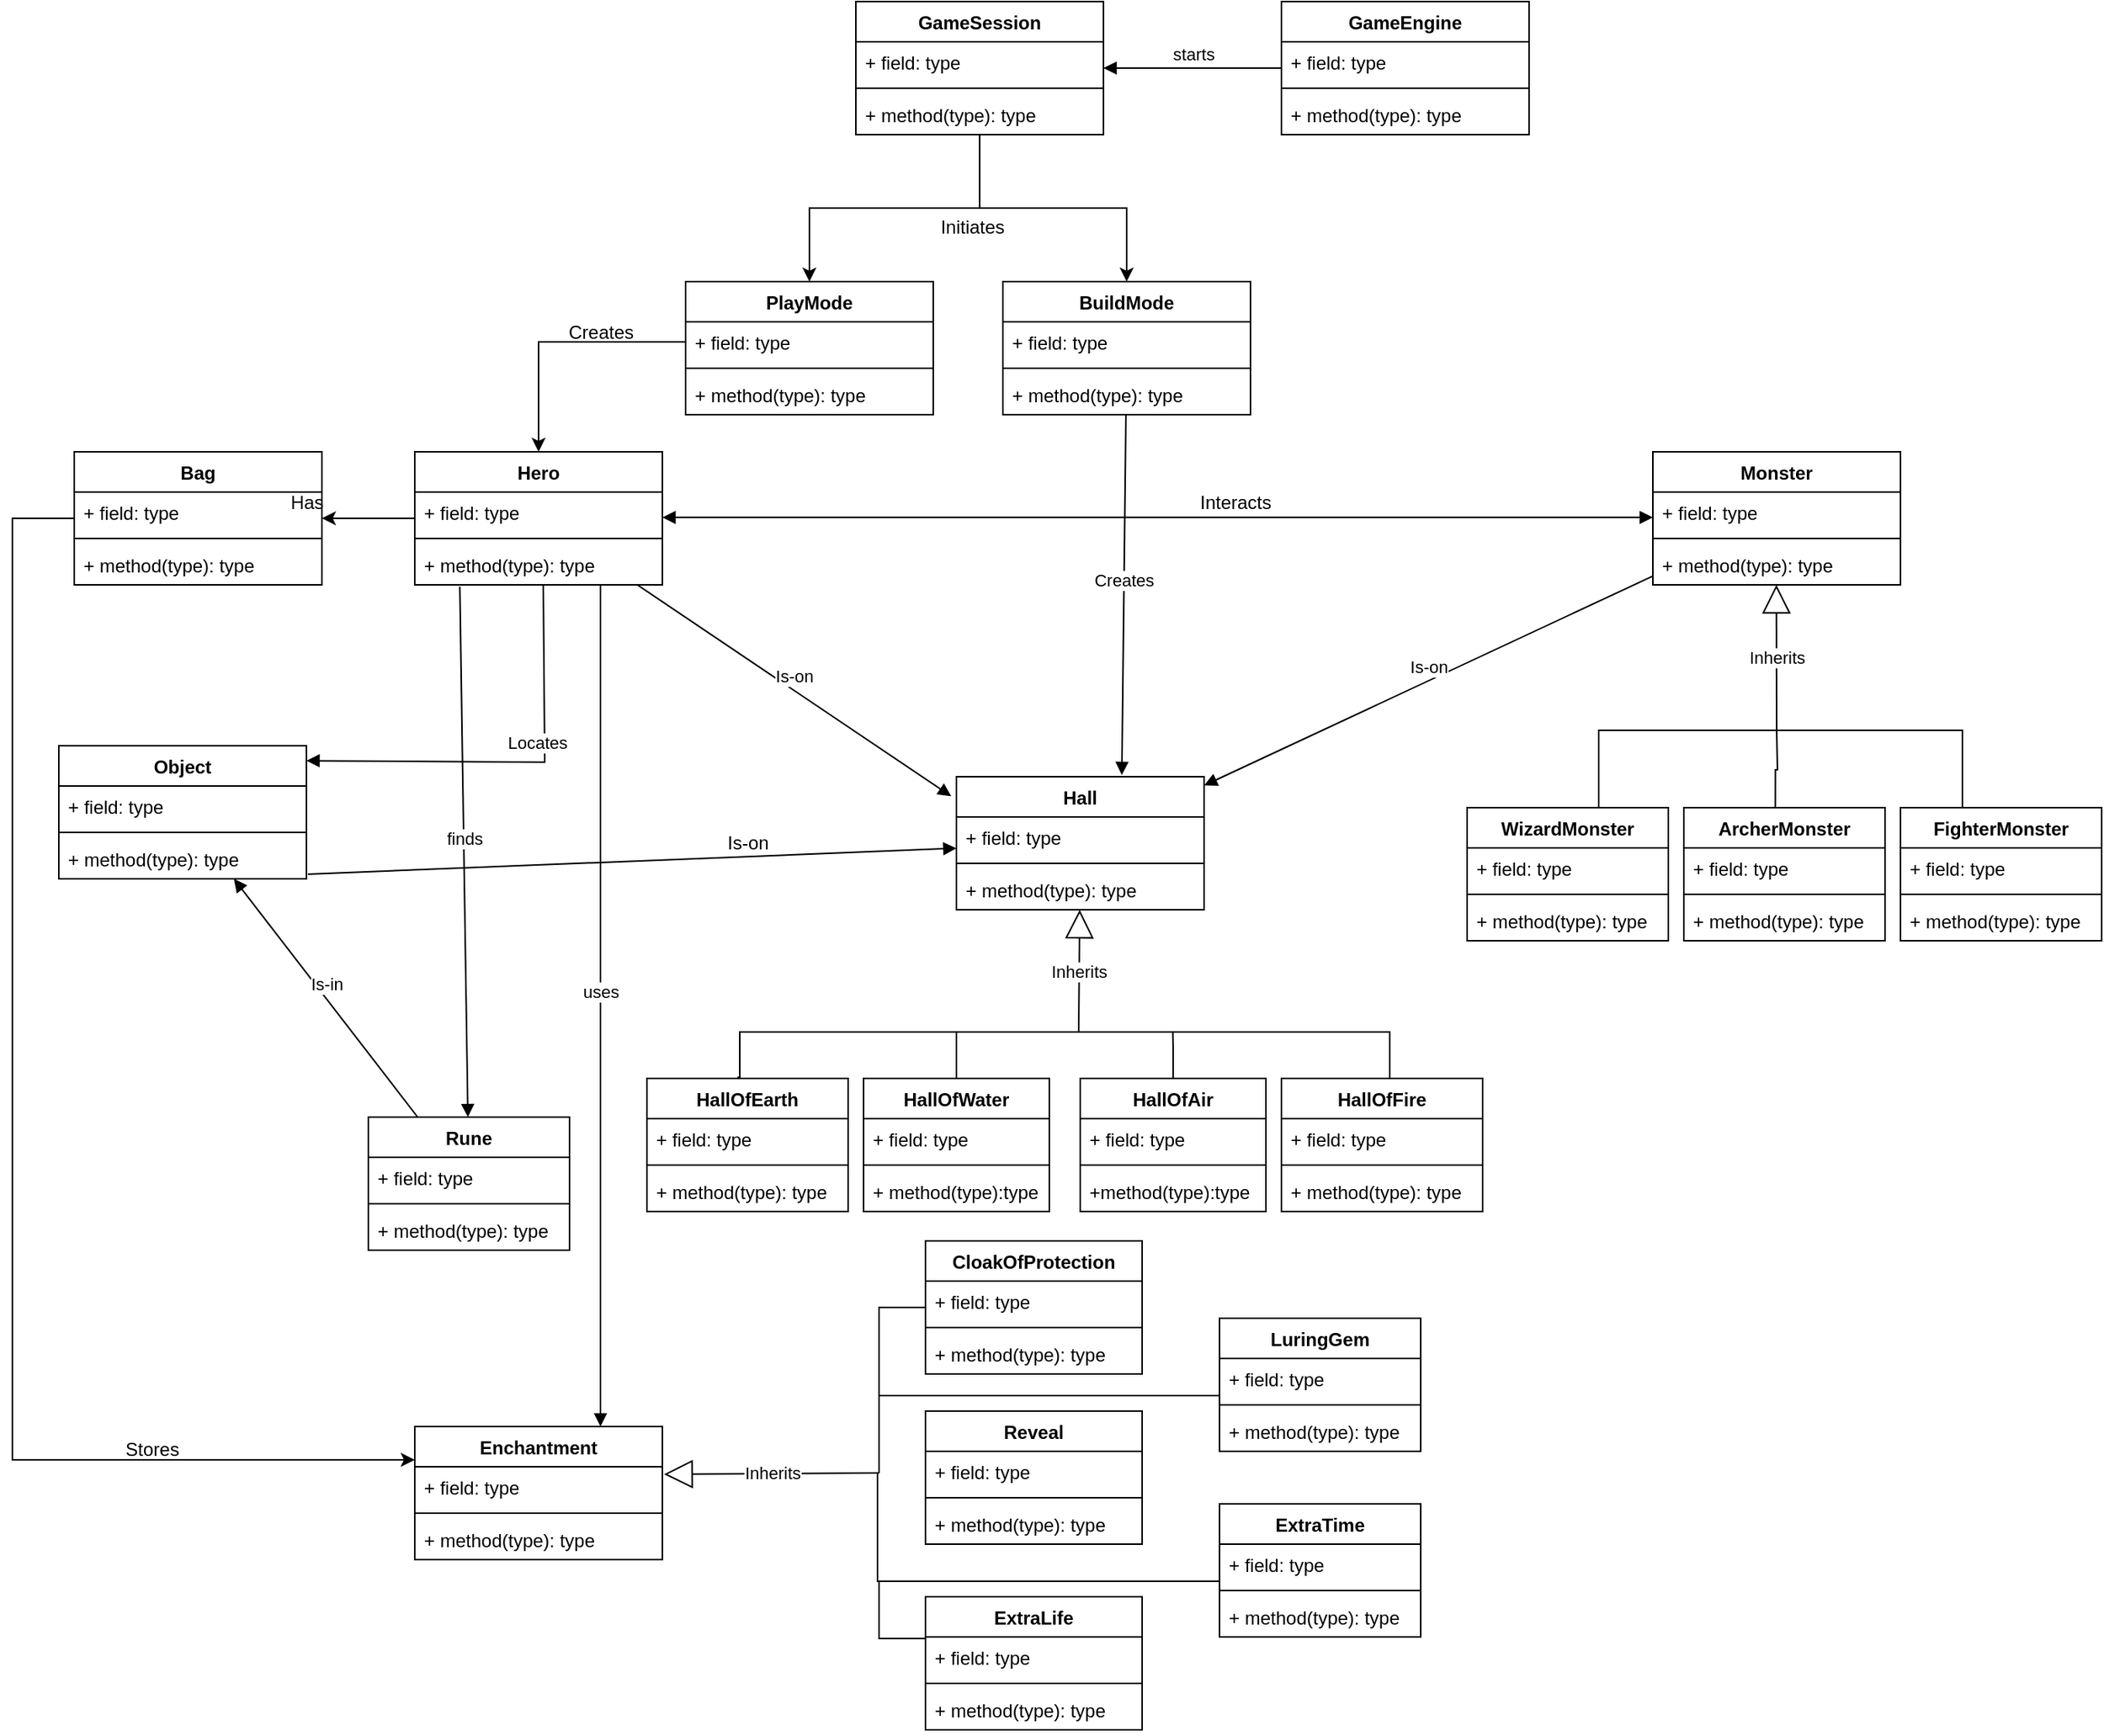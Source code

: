<mxfile version="25.0.1">
  <diagram name="Page-1" id="9f46799a-70d6-7492-0946-bef42562c5a5">
    <mxGraphModel dx="3375" dy="1892" grid="1" gridSize="10" guides="1" tooltips="1" connect="1" arrows="1" fold="1" page="1" pageScale="1" pageWidth="1100" pageHeight="850" background="none" math="0" shadow="0">
      <root>
        <mxCell id="0" />
        <mxCell id="1" parent="0" />
        <mxCell id="0LBr4oKYjyi-ZcPvjmem-1" value="GameEngine&lt;div&gt;&lt;br&gt;&lt;/div&gt;" style="swimlane;fontStyle=1;align=center;verticalAlign=top;childLayout=stackLayout;horizontal=1;startSize=26;horizontalStack=0;resizeParent=1;resizeParentMax=0;resizeLast=0;collapsible=1;marginBottom=0;whiteSpace=wrap;html=1;" parent="1" vertex="1">
          <mxGeometry x="600" y="-281" width="160" height="86" as="geometry" />
        </mxCell>
        <mxCell id="0LBr4oKYjyi-ZcPvjmem-2" value="+ field: type" style="text;strokeColor=none;fillColor=none;align=left;verticalAlign=top;spacingLeft=4;spacingRight=4;overflow=hidden;rotatable=0;points=[[0,0.5],[1,0.5]];portConstraint=eastwest;whiteSpace=wrap;html=1;" parent="0LBr4oKYjyi-ZcPvjmem-1" vertex="1">
          <mxGeometry y="26" width="160" height="26" as="geometry" />
        </mxCell>
        <mxCell id="0LBr4oKYjyi-ZcPvjmem-3" value="" style="line;strokeWidth=1;fillColor=none;align=left;verticalAlign=middle;spacingTop=-1;spacingLeft=3;spacingRight=3;rotatable=0;labelPosition=right;points=[];portConstraint=eastwest;strokeColor=inherit;" parent="0LBr4oKYjyi-ZcPvjmem-1" vertex="1">
          <mxGeometry y="52" width="160" height="8" as="geometry" />
        </mxCell>
        <mxCell id="0LBr4oKYjyi-ZcPvjmem-4" value="+ method(type): type" style="text;strokeColor=none;fillColor=none;align=left;verticalAlign=top;spacingLeft=4;spacingRight=4;overflow=hidden;rotatable=0;points=[[0,0.5],[1,0.5]];portConstraint=eastwest;whiteSpace=wrap;html=1;" parent="0LBr4oKYjyi-ZcPvjmem-1" vertex="1">
          <mxGeometry y="60" width="160" height="26" as="geometry" />
        </mxCell>
        <mxCell id="dYHW8AKivH5f2gwI4vHP-78" style="edgeStyle=orthogonalEdgeStyle;rounded=0;orthogonalLoop=1;jettySize=auto;html=1;" edge="1" parent="1" source="0LBr4oKYjyi-ZcPvjmem-5" target="dYHW8AKivH5f2gwI4vHP-74">
          <mxGeometry relative="1" as="geometry" />
        </mxCell>
        <mxCell id="0LBr4oKYjyi-ZcPvjmem-5" value="&lt;div&gt;GameSession&lt;/div&gt;&lt;div&gt;&lt;br&gt;&lt;/div&gt;" style="swimlane;fontStyle=1;align=center;verticalAlign=top;childLayout=stackLayout;horizontal=1;startSize=26;horizontalStack=0;resizeParent=1;resizeParentMax=0;resizeLast=0;collapsible=1;marginBottom=0;whiteSpace=wrap;html=1;" parent="1" vertex="1">
          <mxGeometry x="325" y="-281" width="160" height="86" as="geometry" />
        </mxCell>
        <mxCell id="0LBr4oKYjyi-ZcPvjmem-6" value="+ field: type" style="text;strokeColor=none;fillColor=none;align=left;verticalAlign=top;spacingLeft=4;spacingRight=4;overflow=hidden;rotatable=0;points=[[0,0.5],[1,0.5]];portConstraint=eastwest;whiteSpace=wrap;html=1;" parent="0LBr4oKYjyi-ZcPvjmem-5" vertex="1">
          <mxGeometry y="26" width="160" height="26" as="geometry" />
        </mxCell>
        <mxCell id="0LBr4oKYjyi-ZcPvjmem-7" value="" style="line;strokeWidth=1;fillColor=none;align=left;verticalAlign=middle;spacingTop=-1;spacingLeft=3;spacingRight=3;rotatable=0;labelPosition=right;points=[];portConstraint=eastwest;strokeColor=inherit;" parent="0LBr4oKYjyi-ZcPvjmem-5" vertex="1">
          <mxGeometry y="52" width="160" height="8" as="geometry" />
        </mxCell>
        <mxCell id="0LBr4oKYjyi-ZcPvjmem-8" value="+ method(type): type" style="text;strokeColor=none;fillColor=none;align=left;verticalAlign=top;spacingLeft=4;spacingRight=4;overflow=hidden;rotatable=0;points=[[0,0.5],[1,0.5]];portConstraint=eastwest;whiteSpace=wrap;html=1;" parent="0LBr4oKYjyi-ZcPvjmem-5" vertex="1">
          <mxGeometry y="60" width="160" height="26" as="geometry" />
        </mxCell>
        <mxCell id="dYHW8AKivH5f2gwI4vHP-67" style="edgeStyle=orthogonalEdgeStyle;rounded=0;orthogonalLoop=1;jettySize=auto;html=1;" edge="1" parent="1" source="0LBr4oKYjyi-ZcPvjmem-9" target="dYHW8AKivH5f2gwI4vHP-63">
          <mxGeometry relative="1" as="geometry" />
        </mxCell>
        <mxCell id="0LBr4oKYjyi-ZcPvjmem-9" value="&lt;div&gt;Hero&lt;/div&gt;" style="swimlane;fontStyle=1;align=center;verticalAlign=top;childLayout=stackLayout;horizontal=1;startSize=26;horizontalStack=0;resizeParent=1;resizeParentMax=0;resizeLast=0;collapsible=1;marginBottom=0;whiteSpace=wrap;html=1;" parent="1" vertex="1">
          <mxGeometry x="40" y="10" width="160" height="86" as="geometry" />
        </mxCell>
        <mxCell id="0LBr4oKYjyi-ZcPvjmem-10" value="+ field: type" style="text;strokeColor=none;fillColor=none;align=left;verticalAlign=top;spacingLeft=4;spacingRight=4;overflow=hidden;rotatable=0;points=[[0,0.5],[1,0.5]];portConstraint=eastwest;whiteSpace=wrap;html=1;" parent="0LBr4oKYjyi-ZcPvjmem-9" vertex="1">
          <mxGeometry y="26" width="160" height="26" as="geometry" />
        </mxCell>
        <mxCell id="0LBr4oKYjyi-ZcPvjmem-11" value="" style="line;strokeWidth=1;fillColor=none;align=left;verticalAlign=middle;spacingTop=-1;spacingLeft=3;spacingRight=3;rotatable=0;labelPosition=right;points=[];portConstraint=eastwest;strokeColor=inherit;" parent="0LBr4oKYjyi-ZcPvjmem-9" vertex="1">
          <mxGeometry y="52" width="160" height="8" as="geometry" />
        </mxCell>
        <mxCell id="0LBr4oKYjyi-ZcPvjmem-12" value="+ method(type): type" style="text;strokeColor=none;fillColor=none;align=left;verticalAlign=top;spacingLeft=4;spacingRight=4;overflow=hidden;rotatable=0;points=[[0,0.5],[1,0.5]];portConstraint=eastwest;whiteSpace=wrap;html=1;" parent="0LBr4oKYjyi-ZcPvjmem-9" vertex="1">
          <mxGeometry y="60" width="160" height="26" as="geometry" />
        </mxCell>
        <mxCell id="0LBr4oKYjyi-ZcPvjmem-13" value="&lt;div&gt;Monster&lt;/div&gt;" style="swimlane;fontStyle=1;align=center;verticalAlign=top;childLayout=stackLayout;horizontal=1;startSize=26;horizontalStack=0;resizeParent=1;resizeParentMax=0;resizeLast=0;collapsible=1;marginBottom=0;whiteSpace=wrap;html=1;" parent="1" vertex="1">
          <mxGeometry x="840" y="10" width="160" height="86" as="geometry" />
        </mxCell>
        <mxCell id="0LBr4oKYjyi-ZcPvjmem-14" value="+ field: type" style="text;strokeColor=none;fillColor=none;align=left;verticalAlign=top;spacingLeft=4;spacingRight=4;overflow=hidden;rotatable=0;points=[[0,0.5],[1,0.5]];portConstraint=eastwest;whiteSpace=wrap;html=1;" parent="0LBr4oKYjyi-ZcPvjmem-13" vertex="1">
          <mxGeometry y="26" width="160" height="26" as="geometry" />
        </mxCell>
        <mxCell id="0LBr4oKYjyi-ZcPvjmem-15" value="" style="line;strokeWidth=1;fillColor=none;align=left;verticalAlign=middle;spacingTop=-1;spacingLeft=3;spacingRight=3;rotatable=0;labelPosition=right;points=[];portConstraint=eastwest;strokeColor=inherit;" parent="0LBr4oKYjyi-ZcPvjmem-13" vertex="1">
          <mxGeometry y="52" width="160" height="8" as="geometry" />
        </mxCell>
        <mxCell id="0LBr4oKYjyi-ZcPvjmem-16" value="+ method(type): type" style="text;strokeColor=none;fillColor=none;align=left;verticalAlign=top;spacingLeft=4;spacingRight=4;overflow=hidden;rotatable=0;points=[[0,0.5],[1,0.5]];portConstraint=eastwest;whiteSpace=wrap;html=1;" parent="0LBr4oKYjyi-ZcPvjmem-13" vertex="1">
          <mxGeometry y="60" width="160" height="26" as="geometry" />
        </mxCell>
        <mxCell id="0LBr4oKYjyi-ZcPvjmem-17" value="&lt;div&gt;ArcherMonster&lt;/div&gt;&lt;div&gt;&lt;br&gt;&lt;/div&gt;" style="swimlane;fontStyle=1;align=center;verticalAlign=top;childLayout=stackLayout;horizontal=1;startSize=26;horizontalStack=0;resizeParent=1;resizeParentMax=0;resizeLast=0;collapsible=1;marginBottom=0;whiteSpace=wrap;html=1;" parent="1" vertex="1">
          <mxGeometry x="860" y="240" width="130" height="86" as="geometry" />
        </mxCell>
        <mxCell id="0LBr4oKYjyi-ZcPvjmem-18" value="+ field: type" style="text;strokeColor=none;fillColor=none;align=left;verticalAlign=top;spacingLeft=4;spacingRight=4;overflow=hidden;rotatable=0;points=[[0,0.5],[1,0.5]];portConstraint=eastwest;whiteSpace=wrap;html=1;" parent="0LBr4oKYjyi-ZcPvjmem-17" vertex="1">
          <mxGeometry y="26" width="130" height="26" as="geometry" />
        </mxCell>
        <mxCell id="0LBr4oKYjyi-ZcPvjmem-19" value="" style="line;strokeWidth=1;fillColor=none;align=left;verticalAlign=middle;spacingTop=-1;spacingLeft=3;spacingRight=3;rotatable=0;labelPosition=right;points=[];portConstraint=eastwest;strokeColor=inherit;" parent="0LBr4oKYjyi-ZcPvjmem-17" vertex="1">
          <mxGeometry y="52" width="130" height="8" as="geometry" />
        </mxCell>
        <mxCell id="0LBr4oKYjyi-ZcPvjmem-20" value="+ method(type): type" style="text;strokeColor=none;fillColor=none;align=left;verticalAlign=top;spacingLeft=4;spacingRight=4;overflow=hidden;rotatable=0;points=[[0,0.5],[1,0.5]];portConstraint=eastwest;whiteSpace=wrap;html=1;" parent="0LBr4oKYjyi-ZcPvjmem-17" vertex="1">
          <mxGeometry y="60" width="130" height="26" as="geometry" />
        </mxCell>
        <mxCell id="0LBr4oKYjyi-ZcPvjmem-21" value="&lt;div&gt;FighterMonster&lt;/div&gt;&lt;div&gt;&lt;span style=&quot;color: rgba(0, 0, 0, 0); font-family: monospace; font-size: 0px; font-weight: 400; text-align: start; text-wrap-mode: nowrap;&quot;&gt;%3CmxGraphModel%3E%3Croot%3E%3CmxCell%20id%3D%220%22%2F%3E%3CmxCell%20id%3D%221%22%20parent%3D%220%22%2F%3E%3CmxCell%20id%3D%222%22%20value%3D%22GameEngine%26lt%3Bdiv%26gt%3B%26lt%3Bbr%26gt%3B%26lt%3B%2Fdiv%26gt%3B%22%20style%3D%22swimlane%3BfontStyle%3D1%3Balign%3Dcenter%3BverticalAlign%3Dtop%3BchildLayout%3DstackLayout%3Bhorizontal%3D1%3BstartSize%3D26%3BhorizontalStack%3D0%3BresizeParent%3D1%3BresizeParentMax%3D0%3BresizeLast%3D0%3Bcollapsible%3D1%3BmarginBottom%3D0%3BwhiteSpace%3Dwrap%3Bhtml%3D1%3B%22%20vertex%3D%221%22%20parent%3D%221%22%3E%3CmxGeometry%20x%3D%22460%22%20y%3D%22339%22%20width%3D%22160%22%20height%3D%2286%22%20as%3D%22geometry%22%2F%3E%3C%2FmxCell%3E%3CmxCell%20id%3D%223%22%20value%3D%22%2B%20field%3A%20type%22%20style%3D%22text%3BstrokeColor%3Dnone%3BfillColor%3Dnone%3Balign%3Dleft%3BverticalAlign%3Dtop%3BspacingLeft%3D4%3BspacingRight%3D4%3Boverflow%3Dhidden%3Brotatable%3D0%3Bpoints%3D%5B%5B0%2C0.5%5D%2C%5B1%2C0.5%5D%5D%3BportConstraint%3Deastwest%3BwhiteSpace%3Dwrap%3Bhtml%3D1%3B%22%20vertex%3D%221%22%20parent%3D%222%22%3E%3CmxGeometry%20y%3D%2226%22%20width%3D%22160%22%20height%3D%2226%22%20as%3D%22geometry%22%2F%3E%3C%2FmxCell%3E%3CmxCell%20id%3D%224%22%20value%3D%22%22%20style%3D%22line%3BstrokeWidth%3D1%3BfillColor%3Dnone%3Balign%3Dleft%3BverticalAlign%3Dmiddle%3BspacingTop%3D-1%3BspacingLeft%3D3%3BspacingRight%3D3%3Brotatable%3D0%3BlabelPosition%3Dright%3Bpoints%3D%5B%5D%3BportConstraint%3Deastwest%3BstrokeColor%3Dinherit%3B%22%20vertex%3D%221%22%20parent%3D%222%22%3E%3CmxGeometry%20y%3D%2252%22%20width%3D%22160%22%20height%3D%228%22%20as%3D%22geometry%22%2F%3E%3C%2FmxCell%3E%3CmxCell%20id%3D%225%22%20value%3D%22%2B%20method(type)%3A%20type%22%20style%3D%22text%3BstrokeColor%3Dnone%3BfillColor%3Dnone%3Balign%3Dleft%3BverticalAlign%3Dtop%3BspacingLeft%3D4%3BspacingRight%3D4%3Boverflow%3Dhidden%3Brotatable%3D0%3Bpoints%3D%5B%5B0%2C0.5%5D%2C%5B1%2C0.5%5D%5D%3BportConstraint%3Deastwest%3BwhiteSpace%3Dwrap%3Bhtml%3D1%3B%22%20vertex%3D%221%22%20parent%3D%222%22%3E%3CmxGeometry%20y%3D%2260%22%20width%3D%22160%22%20height%3D%2226%22%20as%3D%22geometry%22%2F%3E%3C%2FmxCell%3E%3C%2Froot%3E%3C%2FmxGraphModel%3E&lt;/span&gt;&lt;/div&gt;" style="swimlane;fontStyle=1;align=center;verticalAlign=top;childLayout=stackLayout;horizontal=1;startSize=26;horizontalStack=0;resizeParent=1;resizeParentMax=0;resizeLast=0;collapsible=1;marginBottom=0;whiteSpace=wrap;html=1;" parent="1" vertex="1">
          <mxGeometry x="1000" y="240" width="130" height="86" as="geometry" />
        </mxCell>
        <mxCell id="0LBr4oKYjyi-ZcPvjmem-22" value="+ field: type" style="text;strokeColor=none;fillColor=none;align=left;verticalAlign=top;spacingLeft=4;spacingRight=4;overflow=hidden;rotatable=0;points=[[0,0.5],[1,0.5]];portConstraint=eastwest;whiteSpace=wrap;html=1;" parent="0LBr4oKYjyi-ZcPvjmem-21" vertex="1">
          <mxGeometry y="26" width="130" height="26" as="geometry" />
        </mxCell>
        <mxCell id="0LBr4oKYjyi-ZcPvjmem-23" value="" style="line;strokeWidth=1;fillColor=none;align=left;verticalAlign=middle;spacingTop=-1;spacingLeft=3;spacingRight=3;rotatable=0;labelPosition=right;points=[];portConstraint=eastwest;strokeColor=inherit;" parent="0LBr4oKYjyi-ZcPvjmem-21" vertex="1">
          <mxGeometry y="52" width="130" height="8" as="geometry" />
        </mxCell>
        <mxCell id="0LBr4oKYjyi-ZcPvjmem-24" value="+ method(type): type" style="text;strokeColor=none;fillColor=none;align=left;verticalAlign=top;spacingLeft=4;spacingRight=4;overflow=hidden;rotatable=0;points=[[0,0.5],[1,0.5]];portConstraint=eastwest;whiteSpace=wrap;html=1;" parent="0LBr4oKYjyi-ZcPvjmem-21" vertex="1">
          <mxGeometry y="60" width="130" height="26" as="geometry" />
        </mxCell>
        <mxCell id="0LBr4oKYjyi-ZcPvjmem-25" value="&lt;div&gt;WizardMonster&lt;/div&gt;&lt;div&gt;&lt;br&gt;&lt;/div&gt;" style="swimlane;fontStyle=1;align=center;verticalAlign=top;childLayout=stackLayout;horizontal=1;startSize=26;horizontalStack=0;resizeParent=1;resizeParentMax=0;resizeLast=0;collapsible=1;marginBottom=0;whiteSpace=wrap;html=1;" parent="1" vertex="1">
          <mxGeometry x="720" y="240" width="130" height="86" as="geometry" />
        </mxCell>
        <mxCell id="0LBr4oKYjyi-ZcPvjmem-26" value="+ field: type" style="text;strokeColor=none;fillColor=none;align=left;verticalAlign=top;spacingLeft=4;spacingRight=4;overflow=hidden;rotatable=0;points=[[0,0.5],[1,0.5]];portConstraint=eastwest;whiteSpace=wrap;html=1;" parent="0LBr4oKYjyi-ZcPvjmem-25" vertex="1">
          <mxGeometry y="26" width="130" height="26" as="geometry" />
        </mxCell>
        <mxCell id="0LBr4oKYjyi-ZcPvjmem-27" value="" style="line;strokeWidth=1;fillColor=none;align=left;verticalAlign=middle;spacingTop=-1;spacingLeft=3;spacingRight=3;rotatable=0;labelPosition=right;points=[];portConstraint=eastwest;strokeColor=inherit;" parent="0LBr4oKYjyi-ZcPvjmem-25" vertex="1">
          <mxGeometry y="52" width="130" height="8" as="geometry" />
        </mxCell>
        <mxCell id="0LBr4oKYjyi-ZcPvjmem-28" value="+ method(type): type" style="text;strokeColor=none;fillColor=none;align=left;verticalAlign=top;spacingLeft=4;spacingRight=4;overflow=hidden;rotatable=0;points=[[0,0.5],[1,0.5]];portConstraint=eastwest;whiteSpace=wrap;html=1;" parent="0LBr4oKYjyi-ZcPvjmem-25" vertex="1">
          <mxGeometry y="60" width="130" height="26" as="geometry" />
        </mxCell>
        <mxCell id="0LBr4oKYjyi-ZcPvjmem-29" value="&lt;div&gt;Rune&lt;/div&gt;" style="swimlane;fontStyle=1;align=center;verticalAlign=top;childLayout=stackLayout;horizontal=1;startSize=26;horizontalStack=0;resizeParent=1;resizeParentMax=0;resizeLast=0;collapsible=1;marginBottom=0;whiteSpace=wrap;html=1;" parent="1" vertex="1">
          <mxGeometry x="10" y="440" width="130" height="86" as="geometry" />
        </mxCell>
        <mxCell id="0LBr4oKYjyi-ZcPvjmem-30" value="+ field: type" style="text;strokeColor=none;fillColor=none;align=left;verticalAlign=top;spacingLeft=4;spacingRight=4;overflow=hidden;rotatable=0;points=[[0,0.5],[1,0.5]];portConstraint=eastwest;whiteSpace=wrap;html=1;" parent="0LBr4oKYjyi-ZcPvjmem-29" vertex="1">
          <mxGeometry y="26" width="130" height="26" as="geometry" />
        </mxCell>
        <mxCell id="0LBr4oKYjyi-ZcPvjmem-31" value="" style="line;strokeWidth=1;fillColor=none;align=left;verticalAlign=middle;spacingTop=-1;spacingLeft=3;spacingRight=3;rotatable=0;labelPosition=right;points=[];portConstraint=eastwest;strokeColor=inherit;" parent="0LBr4oKYjyi-ZcPvjmem-29" vertex="1">
          <mxGeometry y="52" width="130" height="8" as="geometry" />
        </mxCell>
        <mxCell id="0LBr4oKYjyi-ZcPvjmem-32" value="+ method(type): type" style="text;strokeColor=none;fillColor=none;align=left;verticalAlign=top;spacingLeft=4;spacingRight=4;overflow=hidden;rotatable=0;points=[[0,0.5],[1,0.5]];portConstraint=eastwest;whiteSpace=wrap;html=1;" parent="0LBr4oKYjyi-ZcPvjmem-29" vertex="1">
          <mxGeometry y="60" width="130" height="26" as="geometry" />
        </mxCell>
        <mxCell id="0LBr4oKYjyi-ZcPvjmem-33" value="&lt;div&gt;Enchantment&lt;/div&gt;" style="swimlane;fontStyle=1;align=center;verticalAlign=top;childLayout=stackLayout;horizontal=1;startSize=26;horizontalStack=0;resizeParent=1;resizeParentMax=0;resizeLast=0;collapsible=1;marginBottom=0;whiteSpace=wrap;html=1;" parent="1" vertex="1">
          <mxGeometry x="40" y="640" width="160" height="86" as="geometry" />
        </mxCell>
        <mxCell id="0LBr4oKYjyi-ZcPvjmem-34" value="+ field: type" style="text;strokeColor=none;fillColor=none;align=left;verticalAlign=top;spacingLeft=4;spacingRight=4;overflow=hidden;rotatable=0;points=[[0,0.5],[1,0.5]];portConstraint=eastwest;whiteSpace=wrap;html=1;" parent="0LBr4oKYjyi-ZcPvjmem-33" vertex="1">
          <mxGeometry y="26" width="160" height="26" as="geometry" />
        </mxCell>
        <mxCell id="0LBr4oKYjyi-ZcPvjmem-35" value="" style="line;strokeWidth=1;fillColor=none;align=left;verticalAlign=middle;spacingTop=-1;spacingLeft=3;spacingRight=3;rotatable=0;labelPosition=right;points=[];portConstraint=eastwest;strokeColor=inherit;" parent="0LBr4oKYjyi-ZcPvjmem-33" vertex="1">
          <mxGeometry y="52" width="160" height="8" as="geometry" />
        </mxCell>
        <mxCell id="0LBr4oKYjyi-ZcPvjmem-36" value="+ method(type): type" style="text;strokeColor=none;fillColor=none;align=left;verticalAlign=top;spacingLeft=4;spacingRight=4;overflow=hidden;rotatable=0;points=[[0,0.5],[1,0.5]];portConstraint=eastwest;whiteSpace=wrap;html=1;" parent="0LBr4oKYjyi-ZcPvjmem-33" vertex="1">
          <mxGeometry y="60" width="160" height="26" as="geometry" />
        </mxCell>
        <mxCell id="0LBr4oKYjyi-ZcPvjmem-37" value="Reveal" style="swimlane;fontStyle=1;align=center;verticalAlign=top;childLayout=stackLayout;horizontal=1;startSize=26;horizontalStack=0;resizeParent=1;resizeParentMax=0;resizeLast=0;collapsible=1;marginBottom=0;whiteSpace=wrap;html=1;" parent="1" vertex="1">
          <mxGeometry x="370" y="630" width="140" height="86" as="geometry" />
        </mxCell>
        <mxCell id="0LBr4oKYjyi-ZcPvjmem-38" value="+ field: type" style="text;strokeColor=none;fillColor=none;align=left;verticalAlign=top;spacingLeft=4;spacingRight=4;overflow=hidden;rotatable=0;points=[[0,0.5],[1,0.5]];portConstraint=eastwest;whiteSpace=wrap;html=1;" parent="0LBr4oKYjyi-ZcPvjmem-37" vertex="1">
          <mxGeometry y="26" width="140" height="26" as="geometry" />
        </mxCell>
        <mxCell id="0LBr4oKYjyi-ZcPvjmem-39" value="" style="line;strokeWidth=1;fillColor=none;align=left;verticalAlign=middle;spacingTop=-1;spacingLeft=3;spacingRight=3;rotatable=0;labelPosition=right;points=[];portConstraint=eastwest;strokeColor=inherit;" parent="0LBr4oKYjyi-ZcPvjmem-37" vertex="1">
          <mxGeometry y="52" width="140" height="8" as="geometry" />
        </mxCell>
        <mxCell id="0LBr4oKYjyi-ZcPvjmem-40" value="+ method(type): type" style="text;strokeColor=none;fillColor=none;align=left;verticalAlign=top;spacingLeft=4;spacingRight=4;overflow=hidden;rotatable=0;points=[[0,0.5],[1,0.5]];portConstraint=eastwest;whiteSpace=wrap;html=1;" parent="0LBr4oKYjyi-ZcPvjmem-37" vertex="1">
          <mxGeometry y="60" width="140" height="26" as="geometry" />
        </mxCell>
        <mxCell id="0LBr4oKYjyi-ZcPvjmem-41" value="&lt;div&gt;ExtraTime&lt;/div&gt;" style="swimlane;fontStyle=1;align=center;verticalAlign=top;childLayout=stackLayout;horizontal=1;startSize=26;horizontalStack=0;resizeParent=1;resizeParentMax=0;resizeLast=0;collapsible=1;marginBottom=0;whiteSpace=wrap;html=1;" parent="1" vertex="1">
          <mxGeometry x="560" y="690" width="130" height="86" as="geometry" />
        </mxCell>
        <mxCell id="0LBr4oKYjyi-ZcPvjmem-42" value="+ field: type" style="text;strokeColor=none;fillColor=none;align=left;verticalAlign=top;spacingLeft=4;spacingRight=4;overflow=hidden;rotatable=0;points=[[0,0.5],[1,0.5]];portConstraint=eastwest;whiteSpace=wrap;html=1;" parent="0LBr4oKYjyi-ZcPvjmem-41" vertex="1">
          <mxGeometry y="26" width="130" height="26" as="geometry" />
        </mxCell>
        <mxCell id="0LBr4oKYjyi-ZcPvjmem-43" value="" style="line;strokeWidth=1;fillColor=none;align=left;verticalAlign=middle;spacingTop=-1;spacingLeft=3;spacingRight=3;rotatable=0;labelPosition=right;points=[];portConstraint=eastwest;strokeColor=inherit;" parent="0LBr4oKYjyi-ZcPvjmem-41" vertex="1">
          <mxGeometry y="52" width="130" height="8" as="geometry" />
        </mxCell>
        <mxCell id="0LBr4oKYjyi-ZcPvjmem-44" value="+ method(type): type" style="text;strokeColor=none;fillColor=none;align=left;verticalAlign=top;spacingLeft=4;spacingRight=4;overflow=hidden;rotatable=0;points=[[0,0.5],[1,0.5]];portConstraint=eastwest;whiteSpace=wrap;html=1;" parent="0LBr4oKYjyi-ZcPvjmem-41" vertex="1">
          <mxGeometry y="60" width="130" height="26" as="geometry" />
        </mxCell>
        <mxCell id="0LBr4oKYjyi-ZcPvjmem-45" value="&lt;div&gt;ExtraLife&lt;/div&gt;" style="swimlane;fontStyle=1;align=center;verticalAlign=top;childLayout=stackLayout;horizontal=1;startSize=26;horizontalStack=0;resizeParent=1;resizeParentMax=0;resizeLast=0;collapsible=1;marginBottom=0;whiteSpace=wrap;html=1;" parent="1" vertex="1">
          <mxGeometry x="370" y="750" width="140" height="86" as="geometry" />
        </mxCell>
        <mxCell id="0LBr4oKYjyi-ZcPvjmem-46" value="+ field: type" style="text;strokeColor=none;fillColor=none;align=left;verticalAlign=top;spacingLeft=4;spacingRight=4;overflow=hidden;rotatable=0;points=[[0,0.5],[1,0.5]];portConstraint=eastwest;whiteSpace=wrap;html=1;" parent="0LBr4oKYjyi-ZcPvjmem-45" vertex="1">
          <mxGeometry y="26" width="140" height="26" as="geometry" />
        </mxCell>
        <mxCell id="0LBr4oKYjyi-ZcPvjmem-47" value="" style="line;strokeWidth=1;fillColor=none;align=left;verticalAlign=middle;spacingTop=-1;spacingLeft=3;spacingRight=3;rotatable=0;labelPosition=right;points=[];portConstraint=eastwest;strokeColor=inherit;" parent="0LBr4oKYjyi-ZcPvjmem-45" vertex="1">
          <mxGeometry y="52" width="140" height="8" as="geometry" />
        </mxCell>
        <mxCell id="0LBr4oKYjyi-ZcPvjmem-48" value="+ method(type): type" style="text;strokeColor=none;fillColor=none;align=left;verticalAlign=top;spacingLeft=4;spacingRight=4;overflow=hidden;rotatable=0;points=[[0,0.5],[1,0.5]];portConstraint=eastwest;whiteSpace=wrap;html=1;" parent="0LBr4oKYjyi-ZcPvjmem-45" vertex="1">
          <mxGeometry y="60" width="140" height="26" as="geometry" />
        </mxCell>
        <mxCell id="0LBr4oKYjyi-ZcPvjmem-49" value="&lt;div&gt;CloakOfProtection&lt;/div&gt;" style="swimlane;fontStyle=1;align=center;verticalAlign=top;childLayout=stackLayout;horizontal=1;startSize=26;horizontalStack=0;resizeParent=1;resizeParentMax=0;resizeLast=0;collapsible=1;marginBottom=0;whiteSpace=wrap;html=1;" parent="1" vertex="1">
          <mxGeometry x="370" y="520" width="140" height="86" as="geometry" />
        </mxCell>
        <mxCell id="0LBr4oKYjyi-ZcPvjmem-50" value="+ field: type" style="text;strokeColor=none;fillColor=none;align=left;verticalAlign=top;spacingLeft=4;spacingRight=4;overflow=hidden;rotatable=0;points=[[0,0.5],[1,0.5]];portConstraint=eastwest;whiteSpace=wrap;html=1;" parent="0LBr4oKYjyi-ZcPvjmem-49" vertex="1">
          <mxGeometry y="26" width="140" height="26" as="geometry" />
        </mxCell>
        <mxCell id="0LBr4oKYjyi-ZcPvjmem-51" value="" style="line;strokeWidth=1;fillColor=none;align=left;verticalAlign=middle;spacingTop=-1;spacingLeft=3;spacingRight=3;rotatable=0;labelPosition=right;points=[];portConstraint=eastwest;strokeColor=inherit;" parent="0LBr4oKYjyi-ZcPvjmem-49" vertex="1">
          <mxGeometry y="52" width="140" height="8" as="geometry" />
        </mxCell>
        <mxCell id="0LBr4oKYjyi-ZcPvjmem-52" value="+ method(type): type" style="text;strokeColor=none;fillColor=none;align=left;verticalAlign=top;spacingLeft=4;spacingRight=4;overflow=hidden;rotatable=0;points=[[0,0.5],[1,0.5]];portConstraint=eastwest;whiteSpace=wrap;html=1;" parent="0LBr4oKYjyi-ZcPvjmem-49" vertex="1">
          <mxGeometry y="60" width="140" height="26" as="geometry" />
        </mxCell>
        <mxCell id="0LBr4oKYjyi-ZcPvjmem-53" value="&lt;div&gt;LuringGem&lt;/div&gt;&lt;div&gt;&lt;br&gt;&lt;/div&gt;" style="swimlane;fontStyle=1;align=center;verticalAlign=top;childLayout=stackLayout;horizontal=1;startSize=26;horizontalStack=0;resizeParent=1;resizeParentMax=0;resizeLast=0;collapsible=1;marginBottom=0;whiteSpace=wrap;html=1;" parent="1" vertex="1">
          <mxGeometry x="560" y="570" width="130" height="86" as="geometry" />
        </mxCell>
        <mxCell id="0LBr4oKYjyi-ZcPvjmem-54" value="+ field: type" style="text;strokeColor=none;fillColor=none;align=left;verticalAlign=top;spacingLeft=4;spacingRight=4;overflow=hidden;rotatable=0;points=[[0,0.5],[1,0.5]];portConstraint=eastwest;whiteSpace=wrap;html=1;" parent="0LBr4oKYjyi-ZcPvjmem-53" vertex="1">
          <mxGeometry y="26" width="130" height="26" as="geometry" />
        </mxCell>
        <mxCell id="0LBr4oKYjyi-ZcPvjmem-55" value="" style="line;strokeWidth=1;fillColor=none;align=left;verticalAlign=middle;spacingTop=-1;spacingLeft=3;spacingRight=3;rotatable=0;labelPosition=right;points=[];portConstraint=eastwest;strokeColor=inherit;" parent="0LBr4oKYjyi-ZcPvjmem-53" vertex="1">
          <mxGeometry y="52" width="130" height="8" as="geometry" />
        </mxCell>
        <mxCell id="0LBr4oKYjyi-ZcPvjmem-56" value="+ method(type): type" style="text;strokeColor=none;fillColor=none;align=left;verticalAlign=top;spacingLeft=4;spacingRight=4;overflow=hidden;rotatable=0;points=[[0,0.5],[1,0.5]];portConstraint=eastwest;whiteSpace=wrap;html=1;" parent="0LBr4oKYjyi-ZcPvjmem-53" vertex="1">
          <mxGeometry y="60" width="130" height="26" as="geometry" />
        </mxCell>
        <mxCell id="0LBr4oKYjyi-ZcPvjmem-59" value="&lt;div&gt;Hall&lt;/div&gt;&lt;div&gt;&lt;br&gt;&lt;/div&gt;" style="swimlane;fontStyle=1;align=center;verticalAlign=top;childLayout=stackLayout;horizontal=1;startSize=26;horizontalStack=0;resizeParent=1;resizeParentMax=0;resizeLast=0;collapsible=1;marginBottom=0;whiteSpace=wrap;html=1;" parent="1" vertex="1">
          <mxGeometry x="390" y="220" width="160" height="86" as="geometry" />
        </mxCell>
        <mxCell id="0LBr4oKYjyi-ZcPvjmem-60" value="+ field: type" style="text;strokeColor=none;fillColor=none;align=left;verticalAlign=top;spacingLeft=4;spacingRight=4;overflow=hidden;rotatable=0;points=[[0,0.5],[1,0.5]];portConstraint=eastwest;whiteSpace=wrap;html=1;" parent="0LBr4oKYjyi-ZcPvjmem-59" vertex="1">
          <mxGeometry y="26" width="160" height="26" as="geometry" />
        </mxCell>
        <mxCell id="0LBr4oKYjyi-ZcPvjmem-61" value="" style="line;strokeWidth=1;fillColor=none;align=left;verticalAlign=middle;spacingTop=-1;spacingLeft=3;spacingRight=3;rotatable=0;labelPosition=right;points=[];portConstraint=eastwest;strokeColor=inherit;" parent="0LBr4oKYjyi-ZcPvjmem-59" vertex="1">
          <mxGeometry y="52" width="160" height="8" as="geometry" />
        </mxCell>
        <mxCell id="0LBr4oKYjyi-ZcPvjmem-62" value="+ method(type): type" style="text;strokeColor=none;fillColor=none;align=left;verticalAlign=top;spacingLeft=4;spacingRight=4;overflow=hidden;rotatable=0;points=[[0,0.5],[1,0.5]];portConstraint=eastwest;whiteSpace=wrap;html=1;" parent="0LBr4oKYjyi-ZcPvjmem-59" vertex="1">
          <mxGeometry y="60" width="160" height="26" as="geometry" />
        </mxCell>
        <mxCell id="0LBr4oKYjyi-ZcPvjmem-63" value="&lt;div&gt;HallOfEarth&lt;/div&gt;" style="swimlane;fontStyle=1;align=center;verticalAlign=top;childLayout=stackLayout;horizontal=1;startSize=26;horizontalStack=0;resizeParent=1;resizeParentMax=0;resizeLast=0;collapsible=1;marginBottom=0;whiteSpace=wrap;html=1;" parent="1" vertex="1">
          <mxGeometry x="190" y="415" width="130" height="86" as="geometry" />
        </mxCell>
        <mxCell id="0LBr4oKYjyi-ZcPvjmem-64" value="+ field: type" style="text;strokeColor=none;fillColor=none;align=left;verticalAlign=top;spacingLeft=4;spacingRight=4;overflow=hidden;rotatable=0;points=[[0,0.5],[1,0.5]];portConstraint=eastwest;whiteSpace=wrap;html=1;" parent="0LBr4oKYjyi-ZcPvjmem-63" vertex="1">
          <mxGeometry y="26" width="130" height="26" as="geometry" />
        </mxCell>
        <mxCell id="0LBr4oKYjyi-ZcPvjmem-65" value="" style="line;strokeWidth=1;fillColor=none;align=left;verticalAlign=middle;spacingTop=-1;spacingLeft=3;spacingRight=3;rotatable=0;labelPosition=right;points=[];portConstraint=eastwest;strokeColor=inherit;" parent="0LBr4oKYjyi-ZcPvjmem-63" vertex="1">
          <mxGeometry y="52" width="130" height="8" as="geometry" />
        </mxCell>
        <mxCell id="0LBr4oKYjyi-ZcPvjmem-66" value="+ method(type): type" style="text;strokeColor=none;fillColor=none;align=left;verticalAlign=top;spacingLeft=4;spacingRight=4;overflow=hidden;rotatable=0;points=[[0,0.5],[1,0.5]];portConstraint=eastwest;whiteSpace=wrap;html=1;" parent="0LBr4oKYjyi-ZcPvjmem-63" vertex="1">
          <mxGeometry y="60" width="130" height="26" as="geometry" />
        </mxCell>
        <mxCell id="0LBr4oKYjyi-ZcPvjmem-67" value="&lt;div&gt;HallOfFire&lt;/div&gt;" style="swimlane;fontStyle=1;align=center;verticalAlign=top;childLayout=stackLayout;horizontal=1;startSize=26;horizontalStack=0;resizeParent=1;resizeParentMax=0;resizeLast=0;collapsible=1;marginBottom=0;whiteSpace=wrap;html=1;" parent="1" vertex="1">
          <mxGeometry x="600" y="415" width="130" height="86" as="geometry" />
        </mxCell>
        <mxCell id="0LBr4oKYjyi-ZcPvjmem-68" value="+ field: type" style="text;strokeColor=none;fillColor=none;align=left;verticalAlign=top;spacingLeft=4;spacingRight=4;overflow=hidden;rotatable=0;points=[[0,0.5],[1,0.5]];portConstraint=eastwest;whiteSpace=wrap;html=1;" parent="0LBr4oKYjyi-ZcPvjmem-67" vertex="1">
          <mxGeometry y="26" width="130" height="26" as="geometry" />
        </mxCell>
        <mxCell id="0LBr4oKYjyi-ZcPvjmem-69" value="" style="line;strokeWidth=1;fillColor=none;align=left;verticalAlign=middle;spacingTop=-1;spacingLeft=3;spacingRight=3;rotatable=0;labelPosition=right;points=[];portConstraint=eastwest;strokeColor=inherit;" parent="0LBr4oKYjyi-ZcPvjmem-67" vertex="1">
          <mxGeometry y="52" width="130" height="8" as="geometry" />
        </mxCell>
        <mxCell id="0LBr4oKYjyi-ZcPvjmem-70" value="+ method(type): type" style="text;strokeColor=none;fillColor=none;align=left;verticalAlign=top;spacingLeft=4;spacingRight=4;overflow=hidden;rotatable=0;points=[[0,0.5],[1,0.5]];portConstraint=eastwest;whiteSpace=wrap;html=1;" parent="0LBr4oKYjyi-ZcPvjmem-67" vertex="1">
          <mxGeometry y="60" width="130" height="26" as="geometry" />
        </mxCell>
        <mxCell id="0LBr4oKYjyi-ZcPvjmem-71" value="&lt;div&gt;HallOfWater&lt;/div&gt;" style="swimlane;fontStyle=1;align=center;verticalAlign=top;childLayout=stackLayout;horizontal=1;startSize=26;horizontalStack=0;resizeParent=1;resizeParentMax=0;resizeLast=0;collapsible=1;marginBottom=0;whiteSpace=wrap;html=1;" parent="1" vertex="1">
          <mxGeometry x="330" y="415" width="120" height="86" as="geometry" />
        </mxCell>
        <mxCell id="0LBr4oKYjyi-ZcPvjmem-72" value="+ field: type" style="text;strokeColor=none;fillColor=none;align=left;verticalAlign=top;spacingLeft=4;spacingRight=4;overflow=hidden;rotatable=0;points=[[0,0.5],[1,0.5]];portConstraint=eastwest;whiteSpace=wrap;html=1;" parent="0LBr4oKYjyi-ZcPvjmem-71" vertex="1">
          <mxGeometry y="26" width="120" height="26" as="geometry" />
        </mxCell>
        <mxCell id="0LBr4oKYjyi-ZcPvjmem-73" value="" style="line;strokeWidth=1;fillColor=none;align=left;verticalAlign=middle;spacingTop=-1;spacingLeft=3;spacingRight=3;rotatable=0;labelPosition=right;points=[];portConstraint=eastwest;strokeColor=inherit;" parent="0LBr4oKYjyi-ZcPvjmem-71" vertex="1">
          <mxGeometry y="52" width="120" height="8" as="geometry" />
        </mxCell>
        <mxCell id="0LBr4oKYjyi-ZcPvjmem-74" value="+ method(type):type" style="text;strokeColor=none;fillColor=none;align=left;verticalAlign=top;spacingLeft=4;spacingRight=4;overflow=hidden;rotatable=0;points=[[0,0.5],[1,0.5]];portConstraint=eastwest;whiteSpace=wrap;html=1;" parent="0LBr4oKYjyi-ZcPvjmem-71" vertex="1">
          <mxGeometry y="60" width="120" height="26" as="geometry" />
        </mxCell>
        <mxCell id="0LBr4oKYjyi-ZcPvjmem-75" value="HallOfAir" style="swimlane;fontStyle=1;align=center;verticalAlign=top;childLayout=stackLayout;horizontal=1;startSize=26;horizontalStack=0;resizeParent=1;resizeParentMax=0;resizeLast=0;collapsible=1;marginBottom=0;whiteSpace=wrap;html=1;" parent="1" vertex="1">
          <mxGeometry x="470" y="415" width="120" height="86" as="geometry" />
        </mxCell>
        <mxCell id="0LBr4oKYjyi-ZcPvjmem-76" value="+ field: type" style="text;strokeColor=none;fillColor=none;align=left;verticalAlign=top;spacingLeft=4;spacingRight=4;overflow=hidden;rotatable=0;points=[[0,0.5],[1,0.5]];portConstraint=eastwest;whiteSpace=wrap;html=1;" parent="0LBr4oKYjyi-ZcPvjmem-75" vertex="1">
          <mxGeometry y="26" width="120" height="26" as="geometry" />
        </mxCell>
        <mxCell id="0LBr4oKYjyi-ZcPvjmem-77" value="" style="line;strokeWidth=1;fillColor=none;align=left;verticalAlign=middle;spacingTop=-1;spacingLeft=3;spacingRight=3;rotatable=0;labelPosition=right;points=[];portConstraint=eastwest;strokeColor=inherit;" parent="0LBr4oKYjyi-ZcPvjmem-75" vertex="1">
          <mxGeometry y="52" width="120" height="8" as="geometry" />
        </mxCell>
        <mxCell id="0LBr4oKYjyi-ZcPvjmem-78" value="+method(type):type&amp;nbsp;" style="text;strokeColor=none;fillColor=none;align=left;verticalAlign=top;spacingLeft=4;spacingRight=4;overflow=hidden;rotatable=0;points=[[0,0.5],[1,0.5]];portConstraint=eastwest;whiteSpace=wrap;html=1;" parent="0LBr4oKYjyi-ZcPvjmem-75" vertex="1">
          <mxGeometry y="60" width="120" height="26" as="geometry" />
        </mxCell>
        <mxCell id="dYHW8AKivH5f2gwI4vHP-11" value="Inherits" style="endArrow=block;endSize=16;endFill=0;html=1;rounded=0;entryX=0.535;entryY=1.14;entryDx=0;entryDy=0;entryPerimeter=0;" edge="1" parent="1">
          <mxGeometry width="160" relative="1" as="geometry">
            <mxPoint x="920" y="190" as="sourcePoint" />
            <mxPoint x="919.8" y="96.0" as="targetPoint" />
          </mxGeometry>
        </mxCell>
        <mxCell id="dYHW8AKivH5f2gwI4vHP-12" value="" style="endArrow=none;html=1;edgeStyle=orthogonalEdgeStyle;rounded=0;exitX=0.5;exitY=0;exitDx=0;exitDy=0;" edge="1" parent="1" source="0LBr4oKYjyi-ZcPvjmem-25">
          <mxGeometry relative="1" as="geometry">
            <mxPoint x="290" y="190" as="sourcePoint" />
            <mxPoint x="920" y="190" as="targetPoint" />
            <Array as="points">
              <mxPoint x="805" y="190" />
            </Array>
          </mxGeometry>
        </mxCell>
        <mxCell id="dYHW8AKivH5f2gwI4vHP-14" value="" style="endArrow=none;html=1;edgeStyle=orthogonalEdgeStyle;rounded=0;exitX=0.455;exitY=0;exitDx=0;exitDy=0;exitPerimeter=0;" edge="1" parent="1" source="0LBr4oKYjyi-ZcPvjmem-17">
          <mxGeometry relative="1" as="geometry">
            <mxPoint x="830" y="210" as="sourcePoint" />
            <mxPoint x="920" y="190" as="targetPoint" />
          </mxGeometry>
        </mxCell>
        <mxCell id="dYHW8AKivH5f2gwI4vHP-17" value="" style="endArrow=none;html=1;edgeStyle=orthogonalEdgeStyle;rounded=0;entryX=0.455;entryY=0;entryDx=0;entryDy=0;entryPerimeter=0;" edge="1" parent="1" target="0LBr4oKYjyi-ZcPvjmem-21">
          <mxGeometry relative="1" as="geometry">
            <mxPoint x="920" y="190" as="sourcePoint" />
            <mxPoint x="1035" y="190" as="targetPoint" />
            <Array as="points">
              <mxPoint x="1040" y="190" />
            </Array>
          </mxGeometry>
        </mxCell>
        <mxCell id="dYHW8AKivH5f2gwI4vHP-18" value="Inherits" style="endArrow=block;endSize=16;endFill=0;html=1;rounded=0;" edge="1" parent="1" target="0LBr4oKYjyi-ZcPvjmem-59">
          <mxGeometry width="160" relative="1" as="geometry">
            <mxPoint x="469" y="385" as="sourcePoint" />
            <mxPoint x="469.05" y="311" as="targetPoint" />
          </mxGeometry>
        </mxCell>
        <mxCell id="dYHW8AKivH5f2gwI4vHP-19" value="" style="endArrow=none;html=1;edgeStyle=orthogonalEdgeStyle;rounded=0;exitX=0.45;exitY=-0.009;exitDx=0;exitDy=0;exitPerimeter=0;" edge="1" parent="1" source="0LBr4oKYjyi-ZcPvjmem-63">
          <mxGeometry relative="1" as="geometry">
            <mxPoint x="249.95" y="395" as="sourcePoint" />
            <mxPoint x="470" y="385" as="targetPoint" />
            <Array as="points">
              <mxPoint x="250" y="414" />
              <mxPoint x="250" y="385" />
              <mxPoint x="470" y="385" />
            </Array>
          </mxGeometry>
        </mxCell>
        <mxCell id="dYHW8AKivH5f2gwI4vHP-20" value="" style="endArrow=none;html=1;edgeStyle=orthogonalEdgeStyle;rounded=0;" edge="1" parent="1">
          <mxGeometry relative="1" as="geometry">
            <mxPoint x="390" y="415" as="sourcePoint" />
            <mxPoint x="390.0" y="385" as="targetPoint" />
          </mxGeometry>
        </mxCell>
        <mxCell id="dYHW8AKivH5f2gwI4vHP-21" value="" style="endArrow=none;html=1;edgeStyle=orthogonalEdgeStyle;rounded=0;entryX=0.5;entryY=0;entryDx=0;entryDy=0;" edge="1" parent="1" target="0LBr4oKYjyi-ZcPvjmem-67">
          <mxGeometry relative="1" as="geometry">
            <mxPoint x="470" y="385" as="sourcePoint" />
            <mxPoint x="670" y="395" as="targetPoint" />
            <Array as="points">
              <mxPoint x="670" y="385" />
              <mxPoint x="670" y="415" />
            </Array>
          </mxGeometry>
        </mxCell>
        <mxCell id="dYHW8AKivH5f2gwI4vHP-22" value="" style="endArrow=none;html=1;edgeStyle=orthogonalEdgeStyle;rounded=0;exitX=0.5;exitY=0;exitDx=0;exitDy=0;" edge="1" parent="1" source="0LBr4oKYjyi-ZcPvjmem-75">
          <mxGeometry relative="1" as="geometry">
            <mxPoint x="529.9" y="411" as="sourcePoint" />
            <mxPoint x="529.81" y="385" as="targetPoint" />
            <Array as="points">
              <mxPoint x="530" y="395" />
            </Array>
          </mxGeometry>
        </mxCell>
        <mxCell id="dYHW8AKivH5f2gwI4vHP-24" value="Inherits" style="endArrow=block;endSize=16;endFill=0;html=1;rounded=0;entryX=1.007;entryY=0.187;entryDx=0;entryDy=0;entryPerimeter=0;" edge="1" parent="1" target="0LBr4oKYjyi-ZcPvjmem-34">
          <mxGeometry width="160" relative="1" as="geometry">
            <mxPoint x="340" y="670" as="sourcePoint" />
            <mxPoint x="270" y="670" as="targetPoint" />
          </mxGeometry>
        </mxCell>
        <mxCell id="dYHW8AKivH5f2gwI4vHP-25" value="" style="endArrow=none;html=1;edgeStyle=orthogonalEdgeStyle;rounded=0;" edge="1" parent="1">
          <mxGeometry relative="1" as="geometry">
            <mxPoint x="340" y="670" as="sourcePoint" />
            <mxPoint x="560" y="620" as="targetPoint" />
            <Array as="points">
              <mxPoint x="340" y="649" />
              <mxPoint x="340" y="620" />
              <mxPoint x="560" y="620" />
            </Array>
          </mxGeometry>
        </mxCell>
        <mxCell id="dYHW8AKivH5f2gwI4vHP-26" value="" style="endArrow=none;html=1;edgeStyle=orthogonalEdgeStyle;rounded=0;" edge="1" parent="1">
          <mxGeometry relative="1" as="geometry">
            <mxPoint x="339" y="670" as="sourcePoint" />
            <mxPoint x="560" y="740" as="targetPoint" />
            <Array as="points">
              <mxPoint x="339" y="740" />
            </Array>
          </mxGeometry>
        </mxCell>
        <mxCell id="dYHW8AKivH5f2gwI4vHP-28" value="" style="endArrow=none;html=1;edgeStyle=orthogonalEdgeStyle;rounded=0;" edge="1" parent="1" target="0LBr4oKYjyi-ZcPvjmem-49">
          <mxGeometry relative="1" as="geometry">
            <mxPoint x="340" y="620" as="sourcePoint" />
            <mxPoint x="350" y="550" as="targetPoint" />
            <Array as="points">
              <mxPoint x="340" y="600" />
              <mxPoint x="340" y="550" />
            </Array>
          </mxGeometry>
        </mxCell>
        <mxCell id="dYHW8AKivH5f2gwI4vHP-29" value="" style="endArrow=none;html=1;edgeStyle=orthogonalEdgeStyle;rounded=0;" edge="1" parent="1" source="0LBr4oKYjyi-ZcPvjmem-45">
          <mxGeometry relative="1" as="geometry">
            <mxPoint x="340" y="797" as="sourcePoint" />
            <mxPoint x="340" y="740" as="targetPoint" />
            <Array as="points">
              <mxPoint x="340" y="777" />
            </Array>
          </mxGeometry>
        </mxCell>
        <mxCell id="dYHW8AKivH5f2gwI4vHP-31" value="finds" style="html=1;verticalAlign=bottom;endArrow=block;curved=0;rounded=0;exitX=0.182;exitY=1.042;exitDx=0;exitDy=0;exitPerimeter=0;" edge="1" parent="1" source="0LBr4oKYjyi-ZcPvjmem-12" target="0LBr4oKYjyi-ZcPvjmem-29">
          <mxGeometry width="80" relative="1" as="geometry">
            <mxPoint x="65" y="120" as="sourcePoint" />
            <mxPoint x="60" y="430" as="targetPoint" />
          </mxGeometry>
        </mxCell>
        <mxCell id="dYHW8AKivH5f2gwI4vHP-32" value="Interacts" style="text;html=1;align=center;verticalAlign=middle;resizable=0;points=[];autosize=1;strokeColor=none;fillColor=none;" vertex="1" parent="1">
          <mxGeometry x="535" y="28" width="70" height="30" as="geometry" />
        </mxCell>
        <mxCell id="dYHW8AKivH5f2gwI4vHP-33" value="" style="endArrow=block;startArrow=block;endFill=1;startFill=1;html=1;rounded=0;entryX=0;entryY=0.25;entryDx=0;entryDy=0;exitX=1;exitY=0.25;exitDx=0;exitDy=0;" edge="1" parent="1">
          <mxGeometry width="160" relative="1" as="geometry">
            <mxPoint x="200" y="52.41" as="sourcePoint" />
            <mxPoint x="840" y="52.41" as="targetPoint" />
          </mxGeometry>
        </mxCell>
        <mxCell id="dYHW8AKivH5f2gwI4vHP-36" value="uses" style="html=1;verticalAlign=bottom;endArrow=block;curved=0;rounded=0;" edge="1" parent="1">
          <mxGeometry width="80" relative="1" as="geometry">
            <mxPoint x="160" y="96" as="sourcePoint" />
            <mxPoint x="160" y="640.0" as="targetPoint" />
          </mxGeometry>
        </mxCell>
        <mxCell id="dYHW8AKivH5f2gwI4vHP-37" value="starts" style="html=1;verticalAlign=bottom;endArrow=block;curved=0;rounded=0;" edge="1" parent="1" source="0LBr4oKYjyi-ZcPvjmem-1" target="0LBr4oKYjyi-ZcPvjmem-5">
          <mxGeometry width="80" relative="1" as="geometry">
            <mxPoint x="207" y="-109" as="sourcePoint" />
            <mxPoint x="264" y="5" as="targetPoint" />
          </mxGeometry>
        </mxCell>
        <mxCell id="dYHW8AKivH5f2gwI4vHP-40" value="Object" style="swimlane;fontStyle=1;align=center;verticalAlign=top;childLayout=stackLayout;horizontal=1;startSize=26;horizontalStack=0;resizeParent=1;resizeParentMax=0;resizeLast=0;collapsible=1;marginBottom=0;whiteSpace=wrap;html=1;" vertex="1" parent="1">
          <mxGeometry x="-190" y="200" width="160" height="86" as="geometry" />
        </mxCell>
        <mxCell id="dYHW8AKivH5f2gwI4vHP-41" value="+ field: type" style="text;strokeColor=none;fillColor=none;align=left;verticalAlign=top;spacingLeft=4;spacingRight=4;overflow=hidden;rotatable=0;points=[[0,0.5],[1,0.5]];portConstraint=eastwest;whiteSpace=wrap;html=1;" vertex="1" parent="dYHW8AKivH5f2gwI4vHP-40">
          <mxGeometry y="26" width="160" height="26" as="geometry" />
        </mxCell>
        <mxCell id="dYHW8AKivH5f2gwI4vHP-42" value="" style="line;strokeWidth=1;fillColor=none;align=left;verticalAlign=middle;spacingTop=-1;spacingLeft=3;spacingRight=3;rotatable=0;labelPosition=right;points=[];portConstraint=eastwest;strokeColor=inherit;" vertex="1" parent="dYHW8AKivH5f2gwI4vHP-40">
          <mxGeometry y="52" width="160" height="8" as="geometry" />
        </mxCell>
        <mxCell id="dYHW8AKivH5f2gwI4vHP-43" value="+ method(type): type" style="text;strokeColor=none;fillColor=none;align=left;verticalAlign=top;spacingLeft=4;spacingRight=4;overflow=hidden;rotatable=0;points=[[0,0.5],[1,0.5]];portConstraint=eastwest;whiteSpace=wrap;html=1;" vertex="1" parent="dYHW8AKivH5f2gwI4vHP-40">
          <mxGeometry y="60" width="160" height="26" as="geometry" />
        </mxCell>
        <mxCell id="dYHW8AKivH5f2gwI4vHP-44" value="Is-on" style="html=1;verticalAlign=bottom;endArrow=block;curved=0;rounded=0;entryX=-0.021;entryY=0.147;entryDx=0;entryDy=0;entryPerimeter=0;" edge="1" parent="1" source="0LBr4oKYjyi-ZcPvjmem-9" target="0LBr4oKYjyi-ZcPvjmem-59">
          <mxGeometry width="80" relative="1" as="geometry">
            <mxPoint x="119" y="106" as="sourcePoint" />
            <mxPoint x="96" y="200" as="targetPoint" />
          </mxGeometry>
        </mxCell>
        <mxCell id="dYHW8AKivH5f2gwI4vHP-45" value="Is-on" style="html=1;verticalAlign=bottom;endArrow=block;curved=0;rounded=0;" edge="1" parent="1" source="0LBr4oKYjyi-ZcPvjmem-13" target="0LBr4oKYjyi-ZcPvjmem-59">
          <mxGeometry width="80" relative="1" as="geometry">
            <mxPoint x="210" y="82" as="sourcePoint" />
            <mxPoint x="400" y="129" as="targetPoint" />
          </mxGeometry>
        </mxCell>
        <mxCell id="dYHW8AKivH5f2gwI4vHP-46" value="Is-in" style="html=1;verticalAlign=bottom;endArrow=block;curved=0;rounded=0;" edge="1" parent="1" source="0LBr4oKYjyi-ZcPvjmem-29" target="dYHW8AKivH5f2gwI4vHP-40">
          <mxGeometry width="80" relative="1" as="geometry">
            <mxPoint x="125" y="106" as="sourcePoint" />
            <mxPoint x="350" y="420" as="targetPoint" />
          </mxGeometry>
        </mxCell>
        <mxCell id="dYHW8AKivH5f2gwI4vHP-54" value="Locates" style="html=1;verticalAlign=bottom;endArrow=block;curved=0;rounded=0;entryX=1;entryY=0.5;entryDx=0;entryDy=0;exitX=0.519;exitY=1;exitDx=0;exitDy=0;exitPerimeter=0;" edge="1" parent="1" source="0LBr4oKYjyi-ZcPvjmem-12">
          <mxGeometry x="-0.11" y="-4" width="80" relative="1" as="geometry">
            <mxPoint x="124" y="100" as="sourcePoint" />
            <mxPoint x="-30" y="209.67" as="targetPoint" />
            <Array as="points">
              <mxPoint x="124" y="210.67" />
            </Array>
            <mxPoint as="offset" />
          </mxGeometry>
        </mxCell>
        <mxCell id="dYHW8AKivH5f2gwI4vHP-56" value="Is-on" style="text;html=1;align=center;verticalAlign=middle;resizable=0;points=[];autosize=1;strokeColor=none;fillColor=none;" vertex="1" parent="1">
          <mxGeometry x="230" y="248" width="50" height="30" as="geometry" />
        </mxCell>
        <mxCell id="dYHW8AKivH5f2gwI4vHP-57" value="" style="html=1;verticalAlign=bottom;endArrow=block;curved=0;rounded=0;exitX=1.006;exitY=0.885;exitDx=0;exitDy=0;exitPerimeter=0;" edge="1" parent="1" source="dYHW8AKivH5f2gwI4vHP-43" target="0LBr4oKYjyi-ZcPvjmem-59">
          <mxGeometry width="80" relative="1" as="geometry">
            <mxPoint x="79" y="107" as="sourcePoint" />
            <mxPoint x="75" y="450" as="targetPoint" />
          </mxGeometry>
        </mxCell>
        <mxCell id="dYHW8AKivH5f2gwI4vHP-72" style="edgeStyle=orthogonalEdgeStyle;rounded=0;orthogonalLoop=1;jettySize=auto;html=1;entryX=0;entryY=0.25;entryDx=0;entryDy=0;" edge="1" parent="1" source="dYHW8AKivH5f2gwI4vHP-63" target="0LBr4oKYjyi-ZcPvjmem-33">
          <mxGeometry relative="1" as="geometry">
            <mxPoint x="-150" y="710" as="targetPoint" />
            <Array as="points">
              <mxPoint x="-220" y="53" />
              <mxPoint x="-220" y="662" />
            </Array>
          </mxGeometry>
        </mxCell>
        <mxCell id="dYHW8AKivH5f2gwI4vHP-63" value="Bag" style="swimlane;fontStyle=1;align=center;verticalAlign=top;childLayout=stackLayout;horizontal=1;startSize=26;horizontalStack=0;resizeParent=1;resizeParentMax=0;resizeLast=0;collapsible=1;marginBottom=0;whiteSpace=wrap;html=1;" vertex="1" parent="1">
          <mxGeometry x="-180" y="10" width="160" height="86" as="geometry" />
        </mxCell>
        <mxCell id="dYHW8AKivH5f2gwI4vHP-64" value="+ field: type" style="text;strokeColor=none;fillColor=none;align=left;verticalAlign=top;spacingLeft=4;spacingRight=4;overflow=hidden;rotatable=0;points=[[0,0.5],[1,0.5]];portConstraint=eastwest;whiteSpace=wrap;html=1;" vertex="1" parent="dYHW8AKivH5f2gwI4vHP-63">
          <mxGeometry y="26" width="160" height="26" as="geometry" />
        </mxCell>
        <mxCell id="dYHW8AKivH5f2gwI4vHP-65" value="" style="line;strokeWidth=1;fillColor=none;align=left;verticalAlign=middle;spacingTop=-1;spacingLeft=3;spacingRight=3;rotatable=0;labelPosition=right;points=[];portConstraint=eastwest;strokeColor=inherit;" vertex="1" parent="dYHW8AKivH5f2gwI4vHP-63">
          <mxGeometry y="52" width="160" height="8" as="geometry" />
        </mxCell>
        <mxCell id="dYHW8AKivH5f2gwI4vHP-66" value="+ method(type): type" style="text;strokeColor=none;fillColor=none;align=left;verticalAlign=top;spacingLeft=4;spacingRight=4;overflow=hidden;rotatable=0;points=[[0,0.5],[1,0.5]];portConstraint=eastwest;whiteSpace=wrap;html=1;" vertex="1" parent="dYHW8AKivH5f2gwI4vHP-63">
          <mxGeometry y="60" width="160" height="26" as="geometry" />
        </mxCell>
        <mxCell id="dYHW8AKivH5f2gwI4vHP-68" value="Has" style="text;html=1;align=center;verticalAlign=middle;resizable=0;points=[];autosize=1;strokeColor=none;fillColor=none;" vertex="1" parent="1">
          <mxGeometry x="-50" y="28" width="40" height="30" as="geometry" />
        </mxCell>
        <mxCell id="dYHW8AKivH5f2gwI4vHP-73" value="Stores" style="text;html=1;align=center;verticalAlign=middle;resizable=0;points=[];autosize=1;strokeColor=none;fillColor=none;" vertex="1" parent="1">
          <mxGeometry x="-160" y="640" width="60" height="30" as="geometry" />
        </mxCell>
        <mxCell id="dYHW8AKivH5f2gwI4vHP-74" value="BuildMode" style="swimlane;fontStyle=1;align=center;verticalAlign=top;childLayout=stackLayout;horizontal=1;startSize=26;horizontalStack=0;resizeParent=1;resizeParentMax=0;resizeLast=0;collapsible=1;marginBottom=0;whiteSpace=wrap;html=1;" vertex="1" parent="1">
          <mxGeometry x="420" y="-100" width="160" height="86" as="geometry" />
        </mxCell>
        <mxCell id="dYHW8AKivH5f2gwI4vHP-75" value="+ field: type" style="text;strokeColor=none;fillColor=none;align=left;verticalAlign=top;spacingLeft=4;spacingRight=4;overflow=hidden;rotatable=0;points=[[0,0.5],[1,0.5]];portConstraint=eastwest;whiteSpace=wrap;html=1;" vertex="1" parent="dYHW8AKivH5f2gwI4vHP-74">
          <mxGeometry y="26" width="160" height="26" as="geometry" />
        </mxCell>
        <mxCell id="dYHW8AKivH5f2gwI4vHP-76" value="" style="line;strokeWidth=1;fillColor=none;align=left;verticalAlign=middle;spacingTop=-1;spacingLeft=3;spacingRight=3;rotatable=0;labelPosition=right;points=[];portConstraint=eastwest;strokeColor=inherit;" vertex="1" parent="dYHW8AKivH5f2gwI4vHP-74">
          <mxGeometry y="52" width="160" height="8" as="geometry" />
        </mxCell>
        <mxCell id="dYHW8AKivH5f2gwI4vHP-77" value="+ method(type): type" style="text;strokeColor=none;fillColor=none;align=left;verticalAlign=top;spacingLeft=4;spacingRight=4;overflow=hidden;rotatable=0;points=[[0,0.5],[1,0.5]];portConstraint=eastwest;whiteSpace=wrap;html=1;" vertex="1" parent="dYHW8AKivH5f2gwI4vHP-74">
          <mxGeometry y="60" width="160" height="26" as="geometry" />
        </mxCell>
        <mxCell id="dYHW8AKivH5f2gwI4vHP-79" value="Initiates" style="text;html=1;align=center;verticalAlign=middle;resizable=0;points=[];autosize=1;strokeColor=none;fillColor=none;" vertex="1" parent="1">
          <mxGeometry x="370" y="-150" width="60" height="30" as="geometry" />
        </mxCell>
        <mxCell id="dYHW8AKivH5f2gwI4vHP-81" value="Creates" style="html=1;verticalAlign=bottom;endArrow=block;curved=0;rounded=0;entryX=0.668;entryY=-0.013;entryDx=0;entryDy=0;entryPerimeter=0;" edge="1" parent="1" source="dYHW8AKivH5f2gwI4vHP-74" target="0LBr4oKYjyi-ZcPvjmem-59">
          <mxGeometry width="80" relative="1" as="geometry">
            <mxPoint x="640" y="350" as="sourcePoint" />
            <mxPoint x="720" y="350" as="targetPoint" />
          </mxGeometry>
        </mxCell>
        <mxCell id="dYHW8AKivH5f2gwI4vHP-82" value="PlayMode" style="swimlane;fontStyle=1;align=center;verticalAlign=top;childLayout=stackLayout;horizontal=1;startSize=26;horizontalStack=0;resizeParent=1;resizeParentMax=0;resizeLast=0;collapsible=1;marginBottom=0;whiteSpace=wrap;html=1;" vertex="1" parent="1">
          <mxGeometry x="215" y="-100" width="160" height="86" as="geometry" />
        </mxCell>
        <mxCell id="dYHW8AKivH5f2gwI4vHP-83" value="+ field: type" style="text;strokeColor=none;fillColor=none;align=left;verticalAlign=top;spacingLeft=4;spacingRight=4;overflow=hidden;rotatable=0;points=[[0,0.5],[1,0.5]];portConstraint=eastwest;whiteSpace=wrap;html=1;" vertex="1" parent="dYHW8AKivH5f2gwI4vHP-82">
          <mxGeometry y="26" width="160" height="26" as="geometry" />
        </mxCell>
        <mxCell id="dYHW8AKivH5f2gwI4vHP-84" value="" style="line;strokeWidth=1;fillColor=none;align=left;verticalAlign=middle;spacingTop=-1;spacingLeft=3;spacingRight=3;rotatable=0;labelPosition=right;points=[];portConstraint=eastwest;strokeColor=inherit;" vertex="1" parent="dYHW8AKivH5f2gwI4vHP-82">
          <mxGeometry y="52" width="160" height="8" as="geometry" />
        </mxCell>
        <mxCell id="dYHW8AKivH5f2gwI4vHP-85" value="+ method(type): type" style="text;strokeColor=none;fillColor=none;align=left;verticalAlign=top;spacingLeft=4;spacingRight=4;overflow=hidden;rotatable=0;points=[[0,0.5],[1,0.5]];portConstraint=eastwest;whiteSpace=wrap;html=1;" vertex="1" parent="dYHW8AKivH5f2gwI4vHP-82">
          <mxGeometry y="60" width="160" height="26" as="geometry" />
        </mxCell>
        <mxCell id="dYHW8AKivH5f2gwI4vHP-87" style="edgeStyle=orthogonalEdgeStyle;rounded=0;orthogonalLoop=1;jettySize=auto;html=1;" edge="1" parent="1" source="0LBr4oKYjyi-ZcPvjmem-5" target="dYHW8AKivH5f2gwI4vHP-82">
          <mxGeometry relative="1" as="geometry">
            <mxPoint x="635" y="-262" as="sourcePoint" />
            <mxPoint x="535" y="-315" as="targetPoint" />
          </mxGeometry>
        </mxCell>
        <mxCell id="dYHW8AKivH5f2gwI4vHP-89" style="edgeStyle=orthogonalEdgeStyle;rounded=0;orthogonalLoop=1;jettySize=auto;html=1;" edge="1" parent="1" source="dYHW8AKivH5f2gwI4vHP-83" target="0LBr4oKYjyi-ZcPvjmem-9">
          <mxGeometry relative="1" as="geometry" />
        </mxCell>
        <mxCell id="dYHW8AKivH5f2gwI4vHP-90" value="Creates" style="text;html=1;align=center;verticalAlign=middle;resizable=0;points=[];autosize=1;strokeColor=none;fillColor=none;" vertex="1" parent="1">
          <mxGeometry x="125" y="-82" width="70" height="30" as="geometry" />
        </mxCell>
      </root>
    </mxGraphModel>
  </diagram>
</mxfile>
